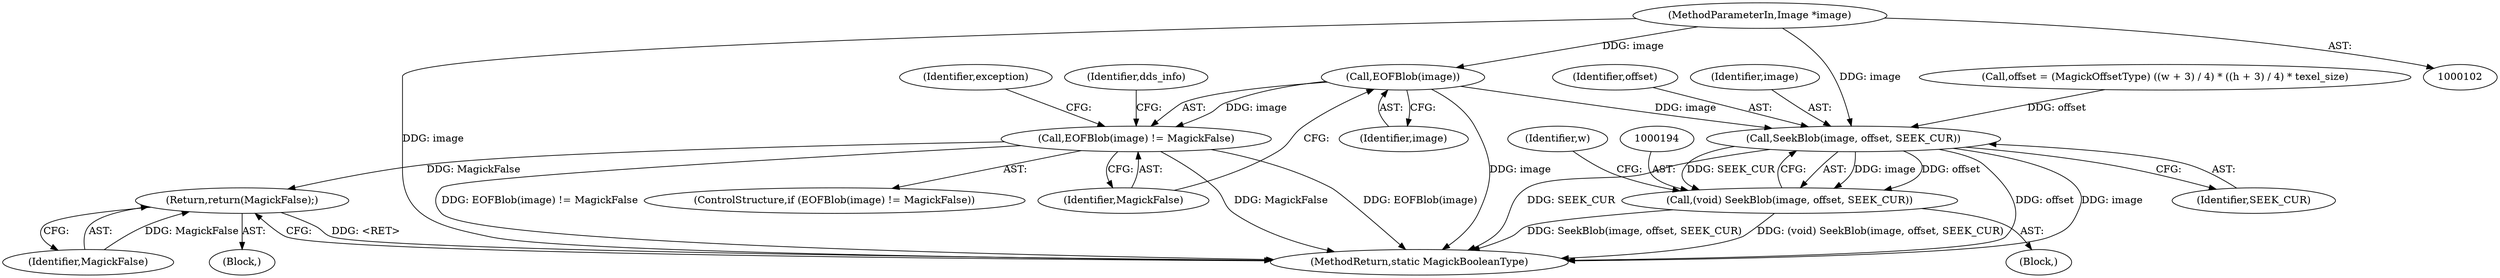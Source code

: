 digraph "0_ImageMagick_21eae25a8db5fdcd112dbcfcd9e5c37e32d32e2f@pointer" {
"1000114" [label="(Call,EOFBlob(image))"];
"1000103" [label="(MethodParameterIn,Image *image)"];
"1000113" [label="(Call,EOFBlob(image) != MagickFalse)"];
"1000125" [label="(Return,return(MagickFalse);)"];
"1000195" [label="(Call,SeekBlob(image, offset, SEEK_CUR))"];
"1000193" [label="(Call,(void) SeekBlob(image, offset, SEEK_CUR))"];
"1000175" [label="(Block,)"];
"1000195" [label="(Call,SeekBlob(image, offset, SEEK_CUR))"];
"1000117" [label="(Block,)"];
"1000119" [label="(Identifier,exception)"];
"1000200" [label="(Identifier,w)"];
"1000103" [label="(MethodParameterIn,Image *image)"];
"1000115" [label="(Identifier,image)"];
"1000176" [label="(Call,offset = (MagickOffsetType) ((w + 3) / 4) * ((h + 3) / 4) * texel_size)"];
"1000113" [label="(Call,EOFBlob(image) != MagickFalse)"];
"1000209" [label="(MethodReturn,static MagickBooleanType)"];
"1000112" [label="(ControlStructure,if (EOFBlob(image) != MagickFalse))"];
"1000131" [label="(Identifier,dds_info)"];
"1000198" [label="(Identifier,SEEK_CUR)"];
"1000197" [label="(Identifier,offset)"];
"1000193" [label="(Call,(void) SeekBlob(image, offset, SEEK_CUR))"];
"1000126" [label="(Identifier,MagickFalse)"];
"1000196" [label="(Identifier,image)"];
"1000125" [label="(Return,return(MagickFalse);)"];
"1000116" [label="(Identifier,MagickFalse)"];
"1000114" [label="(Call,EOFBlob(image))"];
"1000114" -> "1000113"  [label="AST: "];
"1000114" -> "1000115"  [label="CFG: "];
"1000115" -> "1000114"  [label="AST: "];
"1000116" -> "1000114"  [label="CFG: "];
"1000114" -> "1000209"  [label="DDG: image"];
"1000114" -> "1000113"  [label="DDG: image"];
"1000103" -> "1000114"  [label="DDG: image"];
"1000114" -> "1000195"  [label="DDG: image"];
"1000103" -> "1000102"  [label="AST: "];
"1000103" -> "1000209"  [label="DDG: image"];
"1000103" -> "1000195"  [label="DDG: image"];
"1000113" -> "1000112"  [label="AST: "];
"1000113" -> "1000116"  [label="CFG: "];
"1000116" -> "1000113"  [label="AST: "];
"1000119" -> "1000113"  [label="CFG: "];
"1000131" -> "1000113"  [label="CFG: "];
"1000113" -> "1000209"  [label="DDG: EOFBlob(image)"];
"1000113" -> "1000209"  [label="DDG: EOFBlob(image) != MagickFalse"];
"1000113" -> "1000209"  [label="DDG: MagickFalse"];
"1000113" -> "1000125"  [label="DDG: MagickFalse"];
"1000125" -> "1000117"  [label="AST: "];
"1000125" -> "1000126"  [label="CFG: "];
"1000126" -> "1000125"  [label="AST: "];
"1000209" -> "1000125"  [label="CFG: "];
"1000125" -> "1000209"  [label="DDG: <RET>"];
"1000126" -> "1000125"  [label="DDG: MagickFalse"];
"1000195" -> "1000193"  [label="AST: "];
"1000195" -> "1000198"  [label="CFG: "];
"1000196" -> "1000195"  [label="AST: "];
"1000197" -> "1000195"  [label="AST: "];
"1000198" -> "1000195"  [label="AST: "];
"1000193" -> "1000195"  [label="CFG: "];
"1000195" -> "1000209"  [label="DDG: offset"];
"1000195" -> "1000209"  [label="DDG: image"];
"1000195" -> "1000209"  [label="DDG: SEEK_CUR"];
"1000195" -> "1000193"  [label="DDG: image"];
"1000195" -> "1000193"  [label="DDG: offset"];
"1000195" -> "1000193"  [label="DDG: SEEK_CUR"];
"1000176" -> "1000195"  [label="DDG: offset"];
"1000193" -> "1000175"  [label="AST: "];
"1000194" -> "1000193"  [label="AST: "];
"1000200" -> "1000193"  [label="CFG: "];
"1000193" -> "1000209"  [label="DDG: SeekBlob(image, offset, SEEK_CUR)"];
"1000193" -> "1000209"  [label="DDG: (void) SeekBlob(image, offset, SEEK_CUR)"];
}

